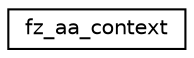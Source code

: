 digraph "Graphical Class Hierarchy"
{
 // LATEX_PDF_SIZE
  edge [fontname="Helvetica",fontsize="10",labelfontname="Helvetica",labelfontsize="10"];
  node [fontname="Helvetica",fontsize="10",shape=record];
  rankdir="LR";
  Node0 [label="fz_aa_context",height=0.2,width=0.4,color="black", fillcolor="white", style="filled",URL="$structfz__aa__context.html",tooltip=" "];
}
